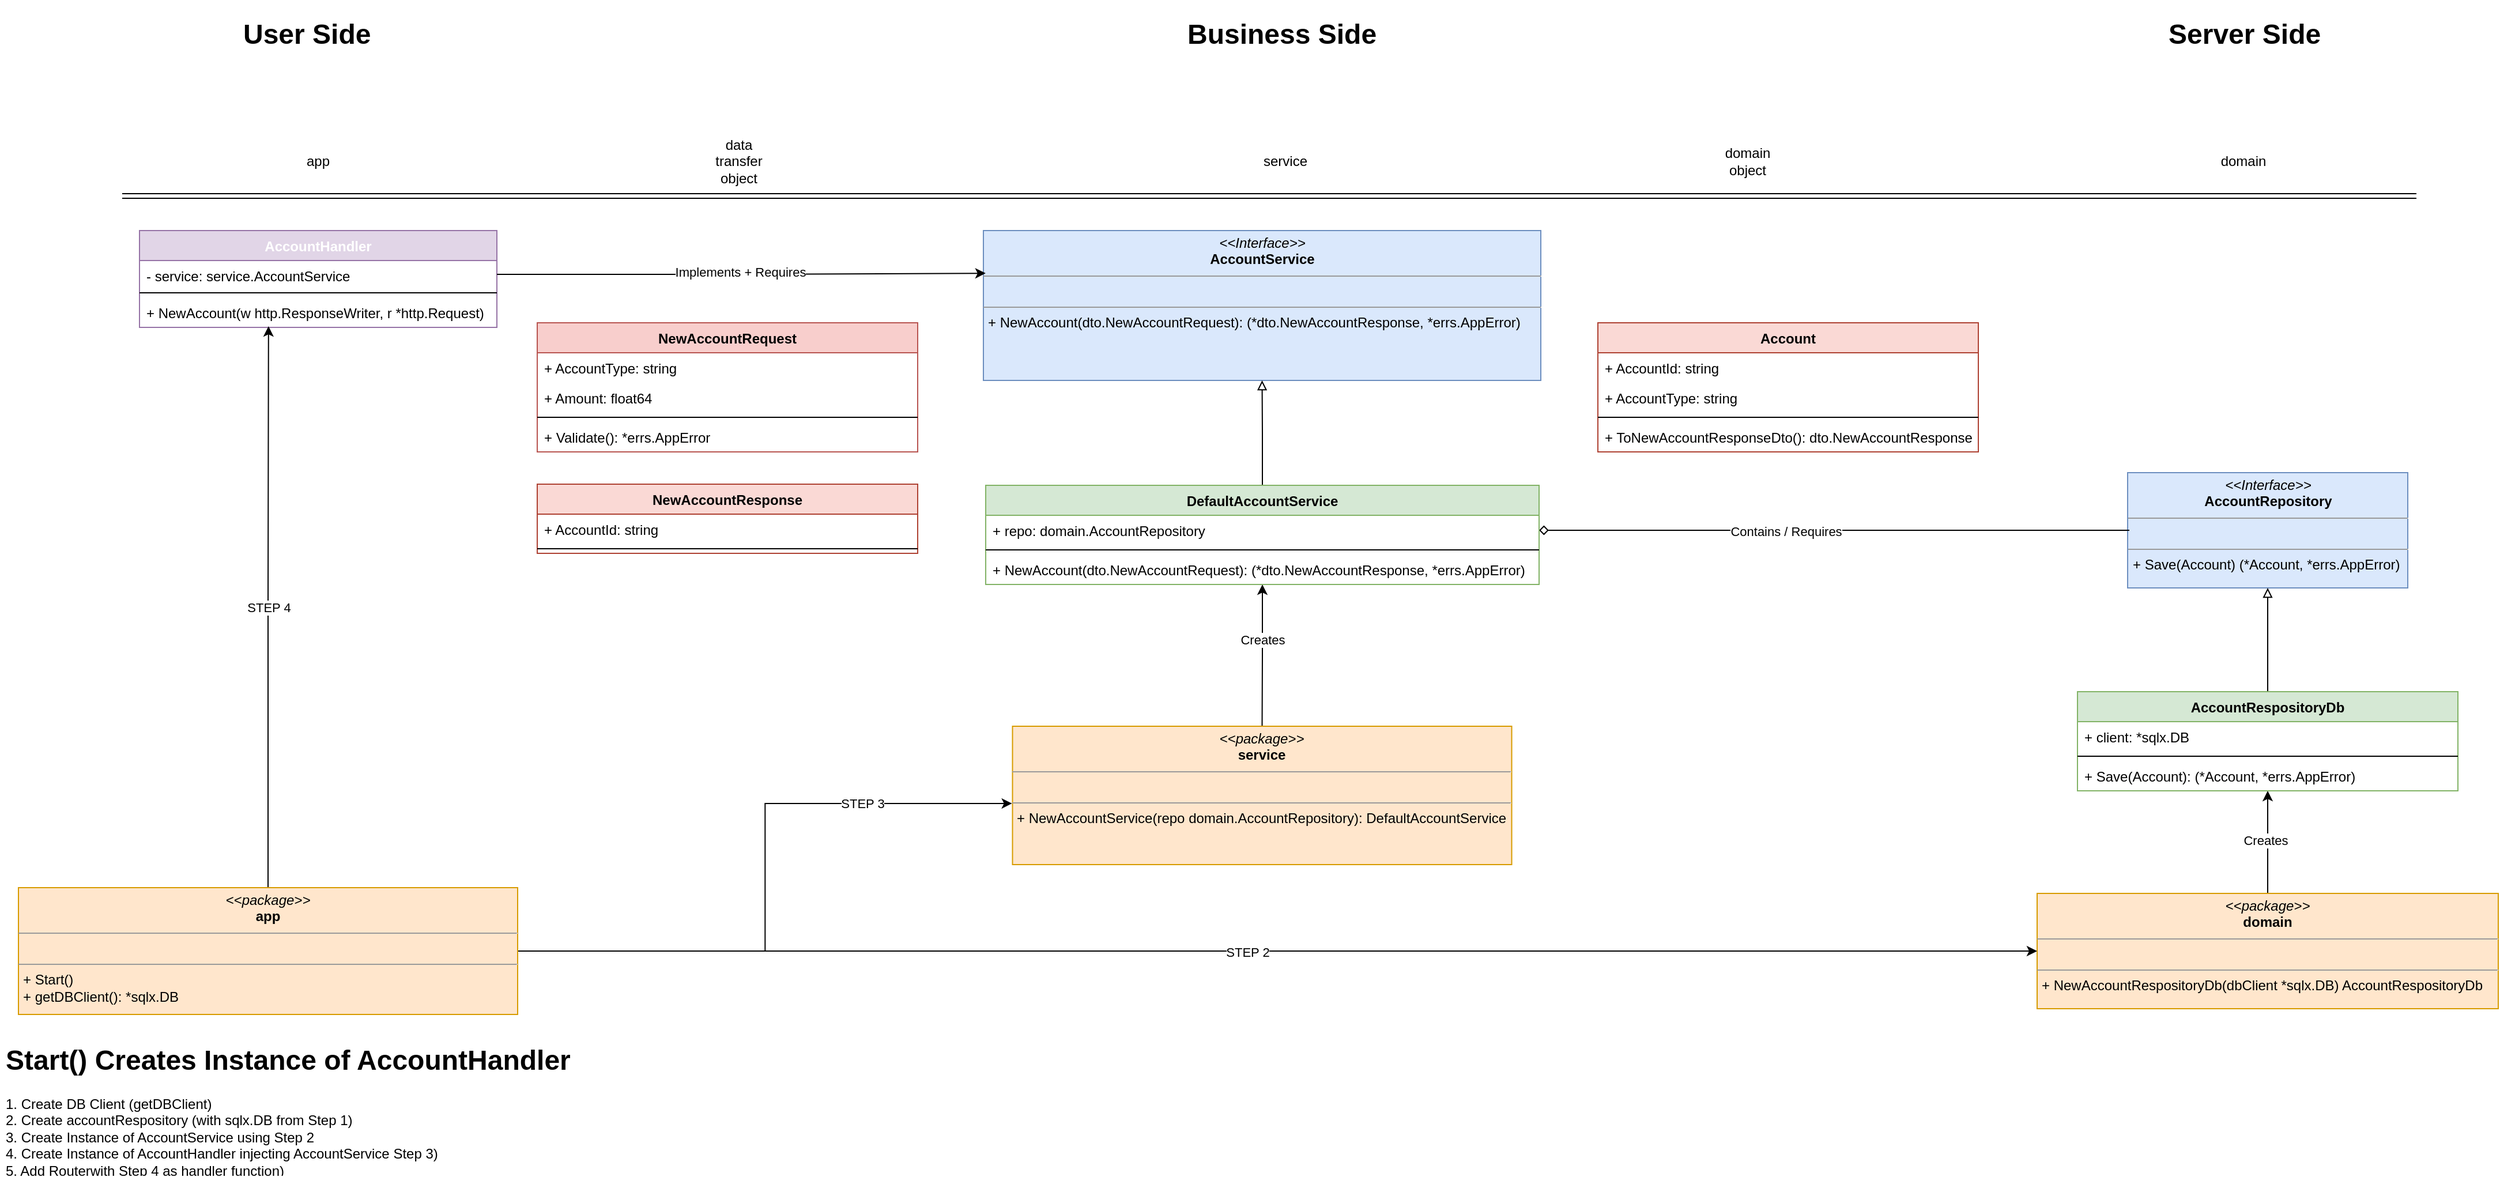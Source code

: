 <mxfile version="13.10.0" type="embed">
    <diagram id="Cm9LDzZHHS9jeX5QfSym" name="Page-1">
        <mxGraphModel dx="2506" dy="2168" grid="1" gridSize="10" guides="1" tooltips="1" connect="1" arrows="1" fold="1" page="1" pageScale="1" pageWidth="827" pageHeight="1169" math="0" shadow="0">
            <root>
                <mxCell id="0"/>
                <mxCell id="1" parent="0"/>
                <mxCell id="vM1DXY1uvsAfXWSCpuIt-1" value="service" style="text;html=1;strokeColor=none;fillColor=none;align=center;verticalAlign=middle;whiteSpace=wrap;rounded=0;" parent="1" vertex="1">
                    <mxGeometry x="999" y="50" width="40" height="20" as="geometry"/>
                </mxCell>
                <mxCell id="vM1DXY1uvsAfXWSCpuIt-4" value="data transfer object" style="text;html=1;strokeColor=none;fillColor=none;align=center;verticalAlign=middle;whiteSpace=wrap;rounded=0;" parent="1" vertex="1">
                    <mxGeometry x="525" y="50" width="40" height="20" as="geometry"/>
                </mxCell>
                <mxCell id="vM1DXY1uvsAfXWSCpuIt-6" value="domain&lt;br&gt;object" style="text;html=1;strokeColor=none;fillColor=none;align=center;verticalAlign=middle;whiteSpace=wrap;rounded=0;" parent="1" vertex="1">
                    <mxGeometry x="1380" y="50" width="80" height="20" as="geometry"/>
                </mxCell>
                <mxCell id="vM1DXY1uvsAfXWSCpuIt-7" value="app" style="text;html=1;strokeColor=none;fillColor=none;align=center;verticalAlign=middle;whiteSpace=wrap;rounded=0;" parent="1" vertex="1">
                    <mxGeometry x="160" y="50" width="40" height="20" as="geometry"/>
                </mxCell>
                <mxCell id="vM1DXY1uvsAfXWSCpuIt-11" value="AccountHandler" style="swimlane;fontStyle=1;align=center;verticalAlign=top;childLayout=stackLayout;horizontal=1;startSize=26;horizontalStack=0;resizeParent=1;resizeParentMax=0;resizeLast=0;collapsible=1;marginBottom=0;fillColor=#e1d5e7;strokeColor=#9673a6;fontColor=#FFFFFF;" parent="1" vertex="1">
                    <mxGeometry x="25" y="120" width="310" height="84" as="geometry">
                        <mxRectangle x="120" y="140" width="130" height="26" as="alternateBounds"/>
                    </mxGeometry>
                </mxCell>
                <mxCell id="vM1DXY1uvsAfXWSCpuIt-12" value="- service: service.AccountService" style="text;strokeColor=none;fillColor=none;align=left;verticalAlign=top;spacingLeft=4;spacingRight=4;overflow=hidden;rotatable=0;points=[[0,0.5],[1,0.5]];portConstraint=eastwest;" parent="vM1DXY1uvsAfXWSCpuIt-11" vertex="1">
                    <mxGeometry y="26" width="310" height="24" as="geometry"/>
                </mxCell>
                <mxCell id="vM1DXY1uvsAfXWSCpuIt-13" value="" style="line;strokeWidth=1;fillColor=none;align=left;verticalAlign=middle;spacingTop=-1;spacingLeft=3;spacingRight=3;rotatable=0;labelPosition=right;points=[];portConstraint=eastwest;" parent="vM1DXY1uvsAfXWSCpuIt-11" vertex="1">
                    <mxGeometry y="50" width="310" height="8" as="geometry"/>
                </mxCell>
                <mxCell id="vM1DXY1uvsAfXWSCpuIt-14" value="+ NewAccount(w http.ResponseWriter, r *http.Request)" style="text;strokeColor=none;fillColor=none;align=left;verticalAlign=top;spacingLeft=4;spacingRight=4;overflow=hidden;rotatable=0;points=[[0,0.5],[1,0.5]];portConstraint=eastwest;" parent="vM1DXY1uvsAfXWSCpuIt-11" vertex="1">
                    <mxGeometry y="58" width="310" height="26" as="geometry"/>
                </mxCell>
                <mxCell id="vM1DXY1uvsAfXWSCpuIt-29" value="&lt;p style=&quot;margin: 0px ; margin-top: 4px ; text-align: center&quot;&gt;&lt;font color=&quot;#000000&quot;&gt;&lt;i&gt;&amp;lt;&amp;lt;Interface&amp;gt;&amp;gt;&lt;/i&gt;&lt;br&gt;&lt;b&gt;AccountService&lt;/b&gt;&lt;/font&gt;&lt;/p&gt;&lt;hr size=&quot;1&quot;&gt;&lt;p style=&quot;margin: 0px ; margin-left: 4px&quot;&gt;&lt;font color=&quot;#000000&quot;&gt;&lt;br&gt;&lt;/font&gt;&lt;/p&gt;&lt;hr size=&quot;1&quot;&gt;&lt;p style=&quot;margin: 0px ; margin-left: 4px&quot;&gt;&lt;font color=&quot;#000000&quot;&gt;+ NewAccount(dto.NewAccountRequest):&amp;nbsp;(*dto.NewAccountResponse, *errs.AppError)&lt;/font&gt;&lt;/p&gt;" style="verticalAlign=top;align=left;overflow=fill;fontSize=12;fontFamily=Helvetica;html=1;fillColor=#dae8fc;strokeColor=#6c8ebf;" parent="1" vertex="1">
                    <mxGeometry x="757" y="120" width="483.5" height="130" as="geometry"/>
                </mxCell>
                <mxCell id="vM1DXY1uvsAfXWSCpuIt-31" style="edgeStyle=orthogonalEdgeStyle;rounded=0;orthogonalLoop=1;jettySize=auto;html=1;entryX=0.004;entryY=0.285;entryDx=0;entryDy=0;entryPerimeter=0;" parent="1" source="vM1DXY1uvsAfXWSCpuIt-12" target="vM1DXY1uvsAfXWSCpuIt-29" edge="1">
                    <mxGeometry relative="1" as="geometry"/>
                </mxCell>
                <mxCell id="vM1DXY1uvsAfXWSCpuIt-32" value="Implements + Requires" style="edgeLabel;html=1;align=center;verticalAlign=middle;resizable=0;points=[];" parent="vM1DXY1uvsAfXWSCpuIt-31" vertex="1" connectable="0">
                    <mxGeometry x="0.001" y="2" relative="1" as="geometry">
                        <mxPoint x="-1" y="1" as="offset"/>
                    </mxGeometry>
                </mxCell>
                <mxCell id="vM1DXY1uvsAfXWSCpuIt-34" value="Account" style="swimlane;fontStyle=1;align=center;verticalAlign=top;childLayout=stackLayout;horizontal=1;startSize=26;horizontalStack=0;resizeParent=1;resizeParentMax=0;resizeLast=0;collapsible=1;marginBottom=0;fillColor=#fad9d5;strokeColor=#ae4132;fontColor=#000000;" parent="1" vertex="1">
                    <mxGeometry x="1290" y="200" width="330" height="112" as="geometry"/>
                </mxCell>
                <mxCell id="vM1DXY1uvsAfXWSCpuIt-35" value="+ AccountId: string&#10;" style="text;strokeColor=none;fillColor=none;align=left;verticalAlign=top;spacingLeft=4;spacingRight=4;overflow=hidden;rotatable=0;points=[[0,0.5],[1,0.5]];portConstraint=eastwest;" parent="vM1DXY1uvsAfXWSCpuIt-34" vertex="1">
                    <mxGeometry y="26" width="330" height="26" as="geometry"/>
                </mxCell>
                <mxCell id="vM1DXY1uvsAfXWSCpuIt-38" value="+ AccountType: string" style="text;strokeColor=none;fillColor=none;align=left;verticalAlign=top;spacingLeft=4;spacingRight=4;overflow=hidden;rotatable=0;points=[[0,0.5],[1,0.5]];portConstraint=eastwest;" parent="vM1DXY1uvsAfXWSCpuIt-34" vertex="1">
                    <mxGeometry y="52" width="330" height="26" as="geometry"/>
                </mxCell>
                <mxCell id="vM1DXY1uvsAfXWSCpuIt-36" value="" style="line;strokeWidth=1;fillColor=none;align=left;verticalAlign=middle;spacingTop=-1;spacingLeft=3;spacingRight=3;rotatable=0;labelPosition=right;points=[];portConstraint=eastwest;" parent="vM1DXY1uvsAfXWSCpuIt-34" vertex="1">
                    <mxGeometry y="78" width="330" height="8" as="geometry"/>
                </mxCell>
                <mxCell id="vM1DXY1uvsAfXWSCpuIt-37" value="+ ToNewAccountResponseDto(): dto.NewAccountResponse" style="text;strokeColor=none;fillColor=none;align=left;verticalAlign=top;spacingLeft=4;spacingRight=4;overflow=hidden;rotatable=0;points=[[0,0.5],[1,0.5]];portConstraint=eastwest;" parent="vM1DXY1uvsAfXWSCpuIt-34" vertex="1">
                    <mxGeometry y="86" width="330" height="26" as="geometry"/>
                </mxCell>
                <mxCell id="vM1DXY1uvsAfXWSCpuIt-39" value="&lt;p style=&quot;margin: 0px ; margin-top: 4px ; text-align: center&quot;&gt;&lt;font color=&quot;#000000&quot;&gt;&lt;i&gt;&amp;lt;&amp;lt;Interface&amp;gt;&amp;gt;&lt;/i&gt;&lt;br&gt;&lt;b&gt;AccountRepository&lt;/b&gt;&lt;br&gt;&lt;/font&gt;&lt;/p&gt;&lt;hr size=&quot;1&quot;&gt;&lt;p style=&quot;margin: 0px ; margin-left: 4px&quot;&gt;&lt;font color=&quot;#000000&quot;&gt;&lt;br&gt;&lt;/font&gt;&lt;/p&gt;&lt;hr size=&quot;1&quot;&gt;&lt;p style=&quot;margin: 0px ; margin-left: 4px&quot;&gt;&lt;font color=&quot;#000000&quot;&gt;+ Save(Account) (*Account, *errs.AppError)&lt;/font&gt;&lt;/p&gt;" style="verticalAlign=top;align=left;overflow=fill;fontSize=12;fontFamily=Helvetica;html=1;fillColor=#dae8fc;strokeColor=#6c8ebf;" parent="1" vertex="1">
                    <mxGeometry x="1749.5" y="330" width="243" height="100" as="geometry"/>
                </mxCell>
                <mxCell id="vM1DXY1uvsAfXWSCpuIt-45" style="edgeStyle=orthogonalEdgeStyle;rounded=0;orthogonalLoop=1;jettySize=auto;html=1;exitX=0.5;exitY=0;exitDx=0;exitDy=0;endArrow=block;endFill=0;" parent="1" source="vM1DXY1uvsAfXWSCpuIt-40" target="vM1DXY1uvsAfXWSCpuIt-39" edge="1">
                    <mxGeometry relative="1" as="geometry"/>
                </mxCell>
                <mxCell id="vM1DXY1uvsAfXWSCpuIt-74" style="edgeStyle=orthogonalEdgeStyle;rounded=0;orthogonalLoop=1;jettySize=auto;html=1;entryX=0.5;entryY=0;entryDx=0;entryDy=0;startArrow=classic;startFill=1;endArrow=none;endFill=0;" parent="1" source="vM1DXY1uvsAfXWSCpuIt-40" target="vM1DXY1uvsAfXWSCpuIt-46" edge="1">
                    <mxGeometry relative="1" as="geometry"/>
                </mxCell>
                <mxCell id="vM1DXY1uvsAfXWSCpuIt-75" value="Creates" style="edgeLabel;html=1;align=center;verticalAlign=middle;resizable=0;points=[];" parent="vM1DXY1uvsAfXWSCpuIt-74" vertex="1" connectable="0">
                    <mxGeometry x="-0.048" y="-2" relative="1" as="geometry">
                        <mxPoint as="offset"/>
                    </mxGeometry>
                </mxCell>
                <mxCell id="vM1DXY1uvsAfXWSCpuIt-40" value="AccountRespositoryDb" style="swimlane;fontStyle=1;align=center;verticalAlign=top;childLayout=stackLayout;horizontal=1;startSize=26;horizontalStack=0;resizeParent=1;resizeParentMax=0;resizeLast=0;collapsible=1;marginBottom=0;fillColor=#d5e8d4;strokeColor=#82b366;fontColor=#000000;" parent="1" vertex="1">
                    <mxGeometry x="1706" y="520" width="330" height="86" as="geometry"/>
                </mxCell>
                <mxCell id="vM1DXY1uvsAfXWSCpuIt-41" value="+ client: *sqlx.DB&#10;" style="text;strokeColor=none;fillColor=none;align=left;verticalAlign=top;spacingLeft=4;spacingRight=4;overflow=hidden;rotatable=0;points=[[0,0.5],[1,0.5]];portConstraint=eastwest;" parent="vM1DXY1uvsAfXWSCpuIt-40" vertex="1">
                    <mxGeometry y="26" width="330" height="26" as="geometry"/>
                </mxCell>
                <mxCell id="vM1DXY1uvsAfXWSCpuIt-43" value="" style="line;strokeWidth=1;fillColor=none;align=left;verticalAlign=middle;spacingTop=-1;spacingLeft=3;spacingRight=3;rotatable=0;labelPosition=right;points=[];portConstraint=eastwest;" parent="vM1DXY1uvsAfXWSCpuIt-40" vertex="1">
                    <mxGeometry y="52" width="330" height="8" as="geometry"/>
                </mxCell>
                <mxCell id="vM1DXY1uvsAfXWSCpuIt-44" value="+ Save(Account): (*Account, *errs.AppError)" style="text;strokeColor=none;fillColor=none;align=left;verticalAlign=top;spacingLeft=4;spacingRight=4;overflow=hidden;rotatable=0;points=[[0,0.5],[1,0.5]];portConstraint=eastwest;" parent="vM1DXY1uvsAfXWSCpuIt-40" vertex="1">
                    <mxGeometry y="60" width="330" height="26" as="geometry"/>
                </mxCell>
                <mxCell id="vM1DXY1uvsAfXWSCpuIt-46" value="&lt;p style=&quot;margin: 0px ; margin-top: 4px ; text-align: center&quot;&gt;&lt;font color=&quot;#000000&quot;&gt;&lt;i&gt;&amp;lt;&amp;lt;package&amp;gt;&amp;gt;&lt;/i&gt;&lt;br&gt;&lt;b&gt;domain&lt;/b&gt;&lt;/font&gt;&lt;/p&gt;&lt;hr size=&quot;1&quot;&gt;&lt;p style=&quot;margin: 0px ; margin-left: 4px&quot;&gt;&lt;font color=&quot;#000000&quot;&gt;&lt;br&gt;&lt;/font&gt;&lt;/p&gt;&lt;hr size=&quot;1&quot;&gt;&lt;p style=&quot;margin: 0px ; margin-left: 4px&quot;&gt;&lt;font color=&quot;#000000&quot;&gt;+&amp;nbsp;NewAccountRespositoryDb(dbClient *sqlx.DB) AccountRespositoryDb&lt;/font&gt;&lt;/p&gt;" style="verticalAlign=top;align=left;overflow=fill;fontSize=12;fontFamily=Helvetica;html=1;fillColor=#ffe6cc;strokeColor=#d79b00;" parent="1" vertex="1">
                    <mxGeometry x="1671" y="695" width="400" height="100" as="geometry"/>
                </mxCell>
                <mxCell id="vM1DXY1uvsAfXWSCpuIt-49" value="NewAccountRequest" style="swimlane;fontStyle=1;align=center;verticalAlign=top;childLayout=stackLayout;horizontal=1;startSize=26;horizontalStack=0;resizeParent=1;resizeParentMax=0;resizeLast=0;collapsible=1;marginBottom=0;fillColor=#f8cecc;strokeColor=#b85450;fontColor=#000000;" parent="1" vertex="1">
                    <mxGeometry x="370" y="200" width="330" height="112" as="geometry"/>
                </mxCell>
                <mxCell id="vM1DXY1uvsAfXWSCpuIt-50" value="+ AccountType: string&#10;" style="text;strokeColor=none;fillColor=none;align=left;verticalAlign=top;spacingLeft=4;spacingRight=4;overflow=hidden;rotatable=0;points=[[0,0.5],[1,0.5]];portConstraint=eastwest;" parent="vM1DXY1uvsAfXWSCpuIt-49" vertex="1">
                    <mxGeometry y="26" width="330" height="26" as="geometry"/>
                </mxCell>
                <mxCell id="vM1DXY1uvsAfXWSCpuIt-51" value="+ Amount: float64" style="text;strokeColor=none;fillColor=none;align=left;verticalAlign=top;spacingLeft=4;spacingRight=4;overflow=hidden;rotatable=0;points=[[0,0.5],[1,0.5]];portConstraint=eastwest;" parent="vM1DXY1uvsAfXWSCpuIt-49" vertex="1">
                    <mxGeometry y="52" width="330" height="26" as="geometry"/>
                </mxCell>
                <mxCell id="vM1DXY1uvsAfXWSCpuIt-52" value="" style="line;strokeWidth=1;fillColor=none;align=left;verticalAlign=middle;spacingTop=-1;spacingLeft=3;spacingRight=3;rotatable=0;labelPosition=right;points=[];portConstraint=eastwest;" parent="vM1DXY1uvsAfXWSCpuIt-49" vertex="1">
                    <mxGeometry y="78" width="330" height="8" as="geometry"/>
                </mxCell>
                <mxCell id="vM1DXY1uvsAfXWSCpuIt-53" value="+ Validate(): *errs.AppError" style="text;strokeColor=none;fillColor=none;align=left;verticalAlign=top;spacingLeft=4;spacingRight=4;overflow=hidden;rotatable=0;points=[[0,0.5],[1,0.5]];portConstraint=eastwest;" parent="vM1DXY1uvsAfXWSCpuIt-49" vertex="1">
                    <mxGeometry y="86" width="330" height="26" as="geometry"/>
                </mxCell>
                <mxCell id="vM1DXY1uvsAfXWSCpuIt-54" value="NewAccountResponse" style="swimlane;fontStyle=1;align=center;verticalAlign=top;childLayout=stackLayout;horizontal=1;startSize=26;horizontalStack=0;resizeParent=1;resizeParentMax=0;resizeLast=0;collapsible=1;marginBottom=0;fillColor=#fad9d5;strokeColor=#ae4132;fontColor=#000000;" parent="1" vertex="1">
                    <mxGeometry x="370" y="340" width="330" height="60" as="geometry"/>
                </mxCell>
                <mxCell id="vM1DXY1uvsAfXWSCpuIt-55" value="+ AccountId: string&#10;" style="text;strokeColor=none;fillColor=none;align=left;verticalAlign=top;spacingLeft=4;spacingRight=4;overflow=hidden;rotatable=0;points=[[0,0.5],[1,0.5]];portConstraint=eastwest;" parent="vM1DXY1uvsAfXWSCpuIt-54" vertex="1">
                    <mxGeometry y="26" width="330" height="26" as="geometry"/>
                </mxCell>
                <mxCell id="vM1DXY1uvsAfXWSCpuIt-57" value="" style="line;strokeWidth=1;fillColor=none;align=left;verticalAlign=middle;spacingTop=-1;spacingLeft=3;spacingRight=3;rotatable=0;labelPosition=right;points=[];portConstraint=eastwest;" parent="vM1DXY1uvsAfXWSCpuIt-54" vertex="1">
                    <mxGeometry y="52" width="330" height="8" as="geometry"/>
                </mxCell>
                <mxCell id="vM1DXY1uvsAfXWSCpuIt-59" value="" style="shape=link;html=1;endArrow=classic;endFill=1;" parent="1" edge="1">
                    <mxGeometry width="100" relative="1" as="geometry">
                        <mxPoint x="10" y="90" as="sourcePoint"/>
                        <mxPoint x="2000" y="90" as="targetPoint"/>
                    </mxGeometry>
                </mxCell>
                <mxCell id="vM1DXY1uvsAfXWSCpuIt-64" style="edgeStyle=orthogonalEdgeStyle;rounded=0;orthogonalLoop=1;jettySize=auto;html=1;endArrow=none;endFill=0;startArrow=diamond;startFill=0;exitX=1;exitY=0.5;exitDx=0;exitDy=0;" parent="1" source="vM1DXY1uvsAfXWSCpuIt-61" edge="1">
                    <mxGeometry relative="1" as="geometry">
                        <mxPoint x="1600" y="380" as="sourcePoint"/>
                        <mxPoint x="1751" y="380" as="targetPoint"/>
                    </mxGeometry>
                </mxCell>
                <mxCell id="vM1DXY1uvsAfXWSCpuIt-76" value="Contains / Requires" style="edgeLabel;html=1;align=center;verticalAlign=middle;resizable=0;points=[];" parent="vM1DXY1uvsAfXWSCpuIt-64" vertex="1" connectable="0">
                    <mxGeometry x="-0.164" y="-1" relative="1" as="geometry">
                        <mxPoint as="offset"/>
                    </mxGeometry>
                </mxCell>
                <mxCell id="vM1DXY1uvsAfXWSCpuIt-65" style="edgeStyle=orthogonalEdgeStyle;rounded=0;orthogonalLoop=1;jettySize=auto;html=1;entryX=0.5;entryY=1;entryDx=0;entryDy=0;startArrow=none;startFill=0;endArrow=block;endFill=0;" parent="1" source="vM1DXY1uvsAfXWSCpuIt-60" target="vM1DXY1uvsAfXWSCpuIt-29" edge="1">
                    <mxGeometry relative="1" as="geometry"/>
                </mxCell>
                <mxCell id="vM1DXY1uvsAfXWSCpuIt-72" style="edgeStyle=orthogonalEdgeStyle;rounded=0;orthogonalLoop=1;jettySize=auto;html=1;entryX=0.5;entryY=0;entryDx=0;entryDy=0;startArrow=classic;startFill=1;endArrow=none;endFill=0;" parent="1" source="vM1DXY1uvsAfXWSCpuIt-60" target="vM1DXY1uvsAfXWSCpuIt-67" edge="1">
                    <mxGeometry relative="1" as="geometry"/>
                </mxCell>
                <mxCell id="vM1DXY1uvsAfXWSCpuIt-73" value="Creates" style="edgeLabel;html=1;align=center;verticalAlign=middle;resizable=0;points=[];" parent="vM1DXY1uvsAfXWSCpuIt-72" vertex="1" connectable="0">
                    <mxGeometry x="-0.226" relative="1" as="geometry">
                        <mxPoint as="offset"/>
                    </mxGeometry>
                </mxCell>
                <mxCell id="vM1DXY1uvsAfXWSCpuIt-60" value="DefaultAccountService" style="swimlane;fontStyle=1;align=center;verticalAlign=top;childLayout=stackLayout;horizontal=1;startSize=26;horizontalStack=0;resizeParent=1;resizeParentMax=0;resizeLast=0;collapsible=1;marginBottom=0;swimlaneFillColor=none;fillColor=#d5e8d4;strokeColor=#82b366;fontColor=#000000;" parent="1" vertex="1">
                    <mxGeometry x="759" y="341" width="480" height="86" as="geometry"/>
                </mxCell>
                <mxCell id="vM1DXY1uvsAfXWSCpuIt-61" value="+ repo: domain.AccountRepository&#10;" style="text;strokeColor=none;fillColor=none;align=left;verticalAlign=top;spacingLeft=4;spacingRight=4;overflow=hidden;rotatable=0;points=[[0,0.5],[1,0.5]];portConstraint=eastwest;" parent="vM1DXY1uvsAfXWSCpuIt-60" vertex="1">
                    <mxGeometry y="26" width="480" height="26" as="geometry"/>
                </mxCell>
                <mxCell id="vM1DXY1uvsAfXWSCpuIt-62" value="" style="line;strokeWidth=1;fillColor=none;align=left;verticalAlign=middle;spacingTop=-1;spacingLeft=3;spacingRight=3;rotatable=0;labelPosition=right;points=[];portConstraint=eastwest;" parent="vM1DXY1uvsAfXWSCpuIt-60" vertex="1">
                    <mxGeometry y="52" width="480" height="8" as="geometry"/>
                </mxCell>
                <mxCell id="vM1DXY1uvsAfXWSCpuIt-63" value="+ NewAccount(dto.NewAccountRequest): (*dto.NewAccountResponse, *errs.AppError)" style="text;strokeColor=none;fillColor=none;align=left;verticalAlign=top;spacingLeft=4;spacingRight=4;overflow=hidden;rotatable=0;points=[[0,0.5],[1,0.5]];portConstraint=eastwest;" parent="vM1DXY1uvsAfXWSCpuIt-60" vertex="1">
                    <mxGeometry y="60" width="480" height="26" as="geometry"/>
                </mxCell>
                <mxCell id="vM1DXY1uvsAfXWSCpuIt-66" value="domain" style="text;html=1;strokeColor=none;fillColor=none;align=center;verticalAlign=middle;whiteSpace=wrap;rounded=0;" parent="1" vertex="1">
                    <mxGeometry x="1830" y="50" width="40" height="20" as="geometry"/>
                </mxCell>
                <mxCell id="vM1DXY1uvsAfXWSCpuIt-67" value="&lt;p style=&quot;margin: 0px ; margin-top: 4px ; text-align: center&quot;&gt;&lt;font color=&quot;#000000&quot;&gt;&lt;i&gt;&amp;lt;&amp;lt;package&amp;gt;&amp;gt;&lt;/i&gt;&lt;br&gt;&lt;b&gt;service&lt;/b&gt;&lt;/font&gt;&lt;/p&gt;&lt;hr size=&quot;1&quot;&gt;&lt;p style=&quot;margin: 0px ; margin-left: 4px&quot;&gt;&lt;font color=&quot;#000000&quot;&gt;&lt;br&gt;&lt;/font&gt;&lt;/p&gt;&lt;hr size=&quot;1&quot;&gt;&lt;p style=&quot;margin: 0px ; margin-left: 4px&quot;&gt;&lt;font color=&quot;#000000&quot;&gt;+&amp;nbsp;NewAccountService(repo domain.AccountRepository): DefaultAccountService&lt;/font&gt;&lt;/p&gt;" style="verticalAlign=top;align=left;overflow=fill;fontSize=12;fontFamily=Helvetica;html=1;fillColor=#ffe6cc;strokeColor=#d79b00;" parent="1" vertex="1">
                    <mxGeometry x="782.25" y="550" width="433" height="120" as="geometry"/>
                </mxCell>
                <mxCell id="vM1DXY1uvsAfXWSCpuIt-78" style="edgeStyle=orthogonalEdgeStyle;rounded=0;orthogonalLoop=1;jettySize=auto;html=1;entryX=0;entryY=0.5;entryDx=0;entryDy=0;startArrow=none;startFill=0;endArrow=classic;endFill=1;" parent="1" source="vM1DXY1uvsAfXWSCpuIt-77" target="vM1DXY1uvsAfXWSCpuIt-46" edge="1">
                    <mxGeometry relative="1" as="geometry"/>
                </mxCell>
                <mxCell id="vM1DXY1uvsAfXWSCpuIt-80" value="STEP 2" style="edgeLabel;html=1;align=center;verticalAlign=middle;resizable=0;points=[];" parent="vM1DXY1uvsAfXWSCpuIt-78" vertex="1" connectable="0">
                    <mxGeometry x="-0.04" y="-1" relative="1" as="geometry">
                        <mxPoint as="offset"/>
                    </mxGeometry>
                </mxCell>
                <mxCell id="vM1DXY1uvsAfXWSCpuIt-82" style="edgeStyle=orthogonalEdgeStyle;rounded=0;orthogonalLoop=1;jettySize=auto;html=1;entryX=-0.001;entryY=0.558;entryDx=0;entryDy=0;entryPerimeter=0;startArrow=none;startFill=0;endArrow=classic;endFill=1;" parent="1" source="vM1DXY1uvsAfXWSCpuIt-77" target="vM1DXY1uvsAfXWSCpuIt-67" edge="1">
                    <mxGeometry relative="1" as="geometry"/>
                </mxCell>
                <mxCell id="vM1DXY1uvsAfXWSCpuIt-83" value="STEP 3" style="edgeLabel;html=1;align=center;verticalAlign=middle;resizable=0;points=[];" parent="vM1DXY1uvsAfXWSCpuIt-82" vertex="1" connectable="0">
                    <mxGeometry x="0.533" relative="1" as="geometry">
                        <mxPoint as="offset"/>
                    </mxGeometry>
                </mxCell>
                <mxCell id="vM1DXY1uvsAfXWSCpuIt-84" value="STEP 4" style="edgeStyle=orthogonalEdgeStyle;rounded=0;orthogonalLoop=1;jettySize=auto;html=1;entryX=0.361;entryY=0.962;entryDx=0;entryDy=0;entryPerimeter=0;startArrow=none;startFill=0;endArrow=classic;endFill=1;" parent="1" source="vM1DXY1uvsAfXWSCpuIt-77" target="vM1DXY1uvsAfXWSCpuIt-14" edge="1">
                    <mxGeometry relative="1" as="geometry"/>
                </mxCell>
                <mxCell id="vM1DXY1uvsAfXWSCpuIt-77" value="&lt;p style=&quot;margin: 0px ; margin-top: 4px ; text-align: center&quot;&gt;&lt;font color=&quot;#000000&quot;&gt;&lt;i&gt;&amp;lt;&amp;lt;package&amp;gt;&amp;gt;&lt;/i&gt;&lt;br&gt;&lt;b&gt;app&lt;/b&gt;&lt;/font&gt;&lt;/p&gt;&lt;hr size=&quot;1&quot;&gt;&lt;p style=&quot;margin: 0px ; margin-left: 4px&quot;&gt;&lt;font color=&quot;#000000&quot;&gt;&lt;br&gt;&lt;/font&gt;&lt;/p&gt;&lt;hr size=&quot;1&quot;&gt;&lt;p style=&quot;margin: 0px ; margin-left: 4px&quot;&gt;&lt;font color=&quot;#000000&quot;&gt;+&amp;nbsp;Start()&lt;/font&gt;&lt;/p&gt;&lt;p style=&quot;margin: 0px ; margin-left: 4px&quot;&gt;&lt;font color=&quot;#000000&quot;&gt;+ getDBClient(): *sqlx.DB&lt;/font&gt;&lt;/p&gt;" style="verticalAlign=top;align=left;overflow=fill;fontSize=12;fontFamily=Helvetica;html=1;fillColor=#ffe6cc;strokeColor=#d79b00;" parent="1" vertex="1">
                    <mxGeometry x="-80" y="690" width="433" height="110" as="geometry"/>
                </mxCell>
                <mxCell id="vM1DXY1uvsAfXWSCpuIt-81" value="&lt;h1&gt;Start() Creates Instance of AccountHandler&lt;/h1&gt;&lt;div&gt;1. Create DB Client (getDBClient)&lt;/div&gt;&lt;div&gt;2. Create accountRespository (with sqlx.DB from Step 1)&lt;/div&gt;&lt;div&gt;3. Create Instance of AccountService using Step 2&lt;/div&gt;&lt;div&gt;4. Create Instance of AccountHandler injecting AccountService Step 3)&lt;/div&gt;&lt;div&gt;5. Add Routerwith Step 4 as handler function)&lt;/div&gt;" style="text;html=1;strokeColor=none;fillColor=none;spacing=5;spacingTop=-20;whiteSpace=wrap;overflow=hidden;rounded=0;" parent="1" vertex="1">
                    <mxGeometry x="-96" y="820" width="510" height="120" as="geometry"/>
                </mxCell>
                <mxCell id="2" value="&lt;h1&gt;User Side&lt;/h1&gt;" style="text;html=1;strokeColor=none;fillColor=none;spacing=5;spacingTop=-20;whiteSpace=wrap;overflow=hidden;rounded=0;fontColor=#000000;" vertex="1" parent="1">
                    <mxGeometry x="110" y="-70" width="140" height="40" as="geometry"/>
                </mxCell>
                <mxCell id="3" value="&lt;h1&gt;Business Side&lt;/h1&gt;" style="text;html=1;strokeColor=none;fillColor=none;spacing=5;spacingTop=-20;whiteSpace=wrap;overflow=hidden;rounded=0;fontColor=#000000;" vertex="1" parent="1">
                    <mxGeometry x="929" y="-70" width="180" height="40" as="geometry"/>
                </mxCell>
                <mxCell id="4" value="&lt;h1&gt;Server Side&lt;/h1&gt;" style="text;html=1;strokeColor=none;fillColor=none;spacing=5;spacingTop=-20;whiteSpace=wrap;overflow=hidden;rounded=0;fontColor=#000000;" vertex="1" parent="1">
                    <mxGeometry x="1780" y="-70" width="160" height="40" as="geometry"/>
                </mxCell>
            </root>
        </mxGraphModel>
    </diagram>
</mxfile>